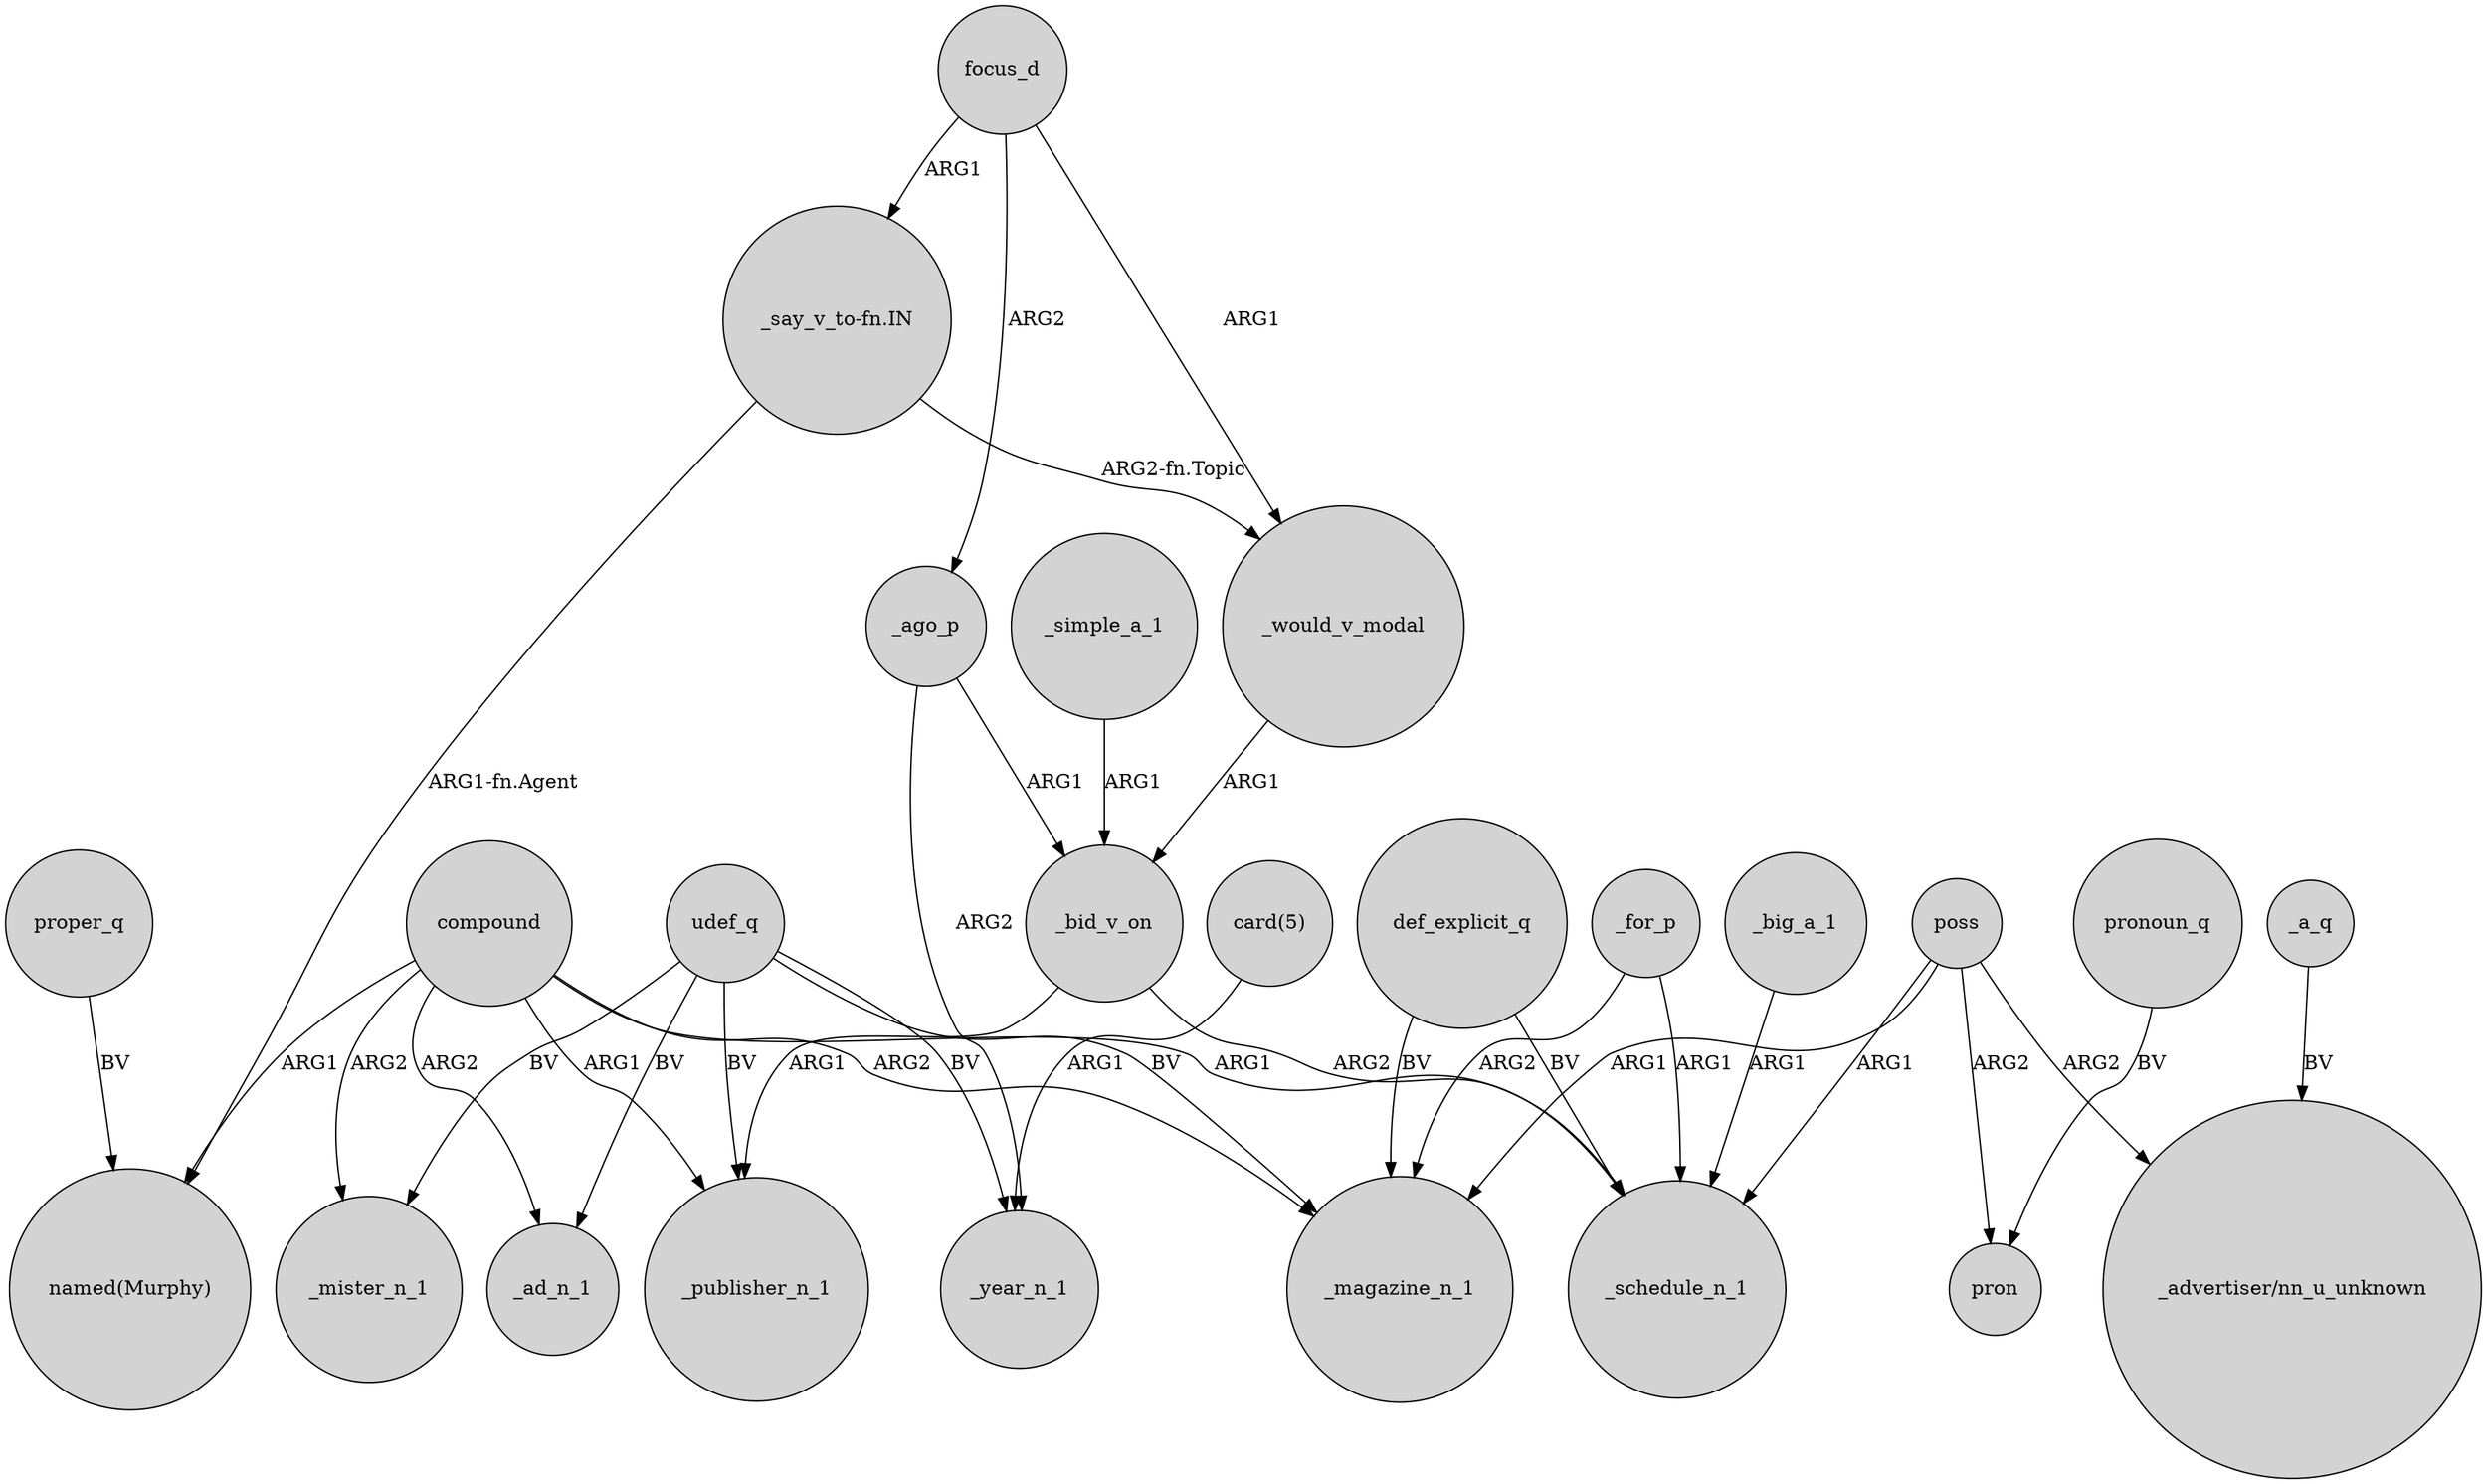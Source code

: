 digraph {
	node [shape=circle style=filled]
	"_say_v_to-fn.IN" -> _would_v_modal [label="ARG2-fn.Topic"]
	compound -> "named(Murphy)" [label=ARG1]
	def_explicit_q -> _magazine_n_1 [label=BV]
	udef_q -> _publisher_n_1 [label=BV]
	def_explicit_q -> _schedule_n_1 [label=BV]
	compound -> _ad_n_1 [label=ARG2]
	poss -> pron [label=ARG2]
	_bid_v_on -> _schedule_n_1 [label=ARG2]
	"card(5)" -> _year_n_1 [label=ARG1]
	_for_p -> _schedule_n_1 [label=ARG1]
	_big_a_1 -> _schedule_n_1 [label=ARG1]
	_ago_p -> _bid_v_on [label=ARG1]
	compound -> _mister_n_1 [label=ARG2]
	focus_d -> _would_v_modal [label=ARG1]
	udef_q -> _mister_n_1 [label=BV]
	_simple_a_1 -> _bid_v_on [label=ARG1]
	"_say_v_to-fn.IN" -> "named(Murphy)" [label="ARG1-fn.Agent"]
	focus_d -> "_say_v_to-fn.IN" [label=ARG1]
	poss -> _magazine_n_1 [label=ARG1]
	udef_q -> _magazine_n_1 [label=BV]
	_ago_p -> _year_n_1 [label=ARG2]
	pronoun_q -> pron [label=BV]
	_bid_v_on -> _publisher_n_1 [label=ARG1]
	poss -> "_advertiser/nn_u_unknown" [label=ARG2]
	_would_v_modal -> _bid_v_on [label=ARG1]
	udef_q -> _ad_n_1 [label=BV]
	poss -> _schedule_n_1 [label=ARG1]
	compound -> _schedule_n_1 [label=ARG1]
	compound -> _magazine_n_1 [label=ARG2]
	_a_q -> "_advertiser/nn_u_unknown" [label=BV]
	udef_q -> _year_n_1 [label=BV]
	focus_d -> _ago_p [label=ARG2]
	proper_q -> "named(Murphy)" [label=BV]
	_for_p -> _magazine_n_1 [label=ARG2]
	compound -> _publisher_n_1 [label=ARG1]
}
